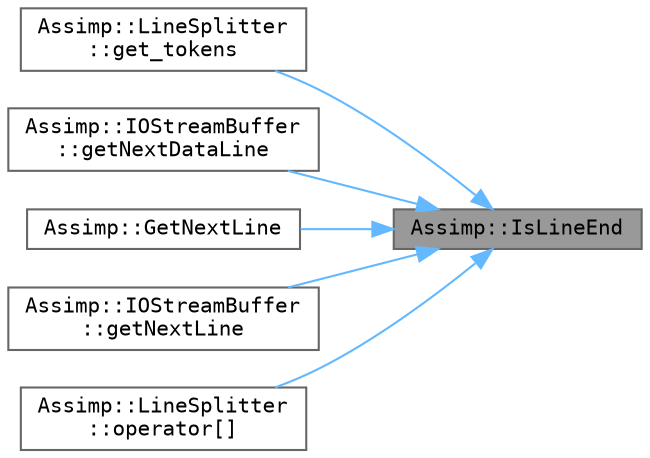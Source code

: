 digraph "Assimp::IsLineEnd"
{
 // LATEX_PDF_SIZE
  bgcolor="transparent";
  edge [fontname=Terminal,fontsize=10,labelfontname=Helvetica,labelfontsize=10];
  node [fontname=Terminal,fontsize=10,shape=box,height=0.2,width=0.4];
  rankdir="RL";
  Node1 [label="Assimp::IsLineEnd",height=0.2,width=0.4,color="gray40", fillcolor="grey60", style="filled", fontcolor="black",tooltip=" "];
  Node1 -> Node2 [dir="back",color="steelblue1",style="solid"];
  Node2 [label="Assimp::LineSplitter\l::get_tokens",height=0.2,width=0.4,color="grey40", fillcolor="white", style="filled",URL="$class_assimp_1_1_line_splitter.html#ae158d72bee4278a3cc78db1f92b58be6",tooltip=" "];
  Node1 -> Node3 [dir="back",color="steelblue1",style="solid"];
  Node3 [label="Assimp::IOStreamBuffer\l::getNextDataLine",height=0.2,width=0.4,color="grey40", fillcolor="white", style="filled",URL="$class_assimp_1_1_i_o_stream_buffer.html#adaa7761b2120cf17f8ac802bf732baf6",tooltip="Will read the next line."];
  Node1 -> Node4 [dir="back",color="steelblue1",style="solid"];
  Node4 [label="Assimp::GetNextLine",height=0.2,width=0.4,color="grey40", fillcolor="white", style="filled",URL="$namespace_assimp.html#afe5a72a3537a830b13ce020af6dd3161",tooltip=" "];
  Node1 -> Node5 [dir="back",color="steelblue1",style="solid"];
  Node5 [label="Assimp::IOStreamBuffer\l::getNextLine",height=0.2,width=0.4,color="grey40", fillcolor="white", style="filled",URL="$class_assimp_1_1_i_o_stream_buffer.html#ad25f465cec695363c75b218ab21d9d08",tooltip="Will read the next line ascii or binary end line char."];
  Node1 -> Node6 [dir="back",color="steelblue1",style="solid"];
  Node6 [label="Assimp::LineSplitter\l::operator[]",height=0.2,width=0.4,color="grey40", fillcolor="white", style="filled",URL="$class_assimp_1_1_line_splitter.html#ac6ba3911a72d452fb8930a812fea6d7e",tooltip=" "];
}
